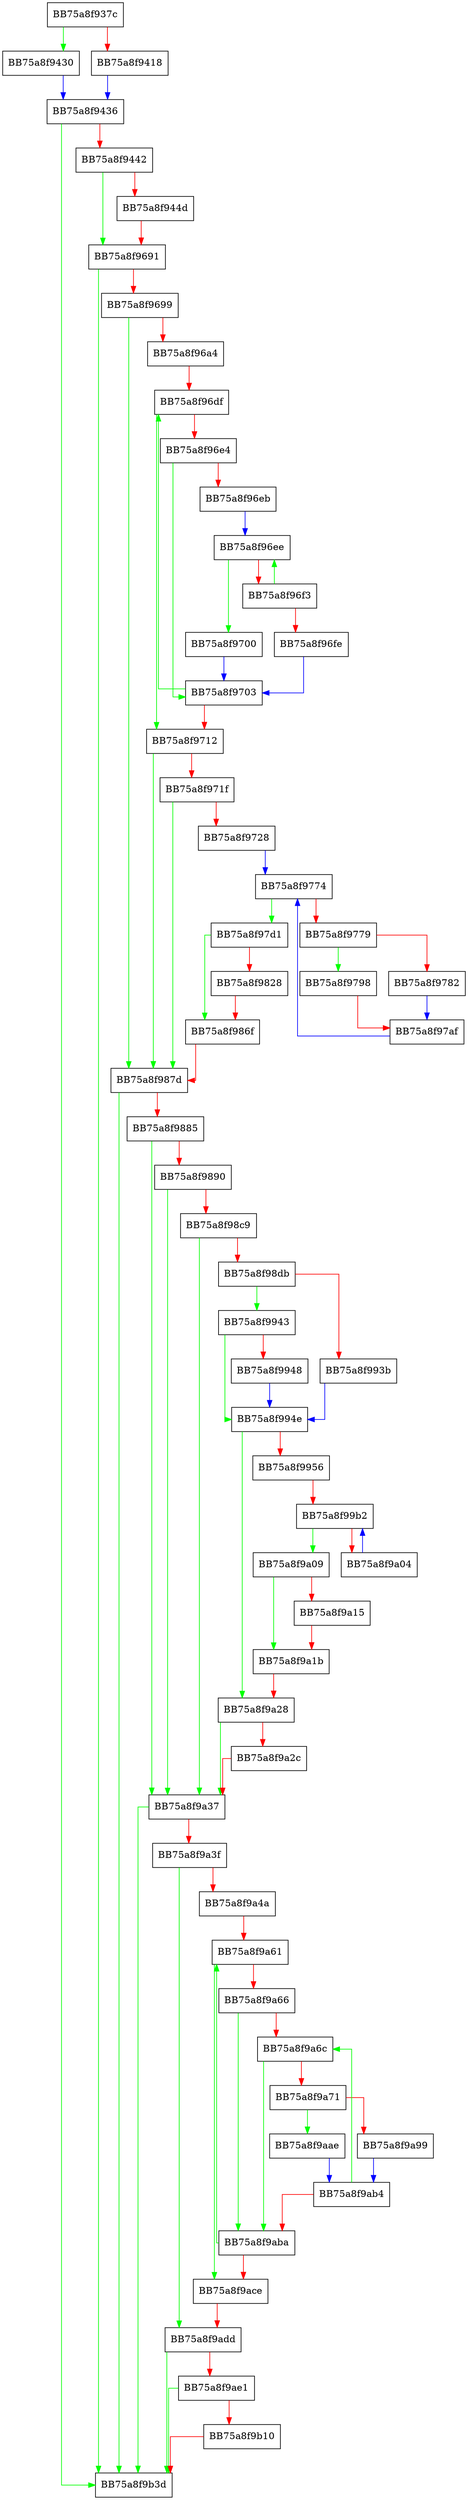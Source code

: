 digraph _update_driver_config_for_pmu_counters {
  node [shape="box"];
  graph [splines=ortho];
  BB75a8f937c -> BB75a8f9430 [color="green"];
  BB75a8f937c -> BB75a8f9418 [color="red"];
  BB75a8f9418 -> BB75a8f9436 [color="blue"];
  BB75a8f9430 -> BB75a8f9436 [color="blue"];
  BB75a8f9436 -> BB75a8f9b3d [color="green"];
  BB75a8f9436 -> BB75a8f9442 [color="red"];
  BB75a8f9442 -> BB75a8f9691 [color="green"];
  BB75a8f9442 -> BB75a8f944d [color="red"];
  BB75a8f944d -> BB75a8f9691 [color="red"];
  BB75a8f9691 -> BB75a8f9b3d [color="green"];
  BB75a8f9691 -> BB75a8f9699 [color="red"];
  BB75a8f9699 -> BB75a8f987d [color="green"];
  BB75a8f9699 -> BB75a8f96a4 [color="red"];
  BB75a8f96a4 -> BB75a8f96df [color="red"];
  BB75a8f96df -> BB75a8f9712 [color="green"];
  BB75a8f96df -> BB75a8f96e4 [color="red"];
  BB75a8f96e4 -> BB75a8f9703 [color="green"];
  BB75a8f96e4 -> BB75a8f96eb [color="red"];
  BB75a8f96eb -> BB75a8f96ee [color="blue"];
  BB75a8f96ee -> BB75a8f9700 [color="green"];
  BB75a8f96ee -> BB75a8f96f3 [color="red"];
  BB75a8f96f3 -> BB75a8f96ee [color="green"];
  BB75a8f96f3 -> BB75a8f96fe [color="red"];
  BB75a8f96fe -> BB75a8f9703 [color="blue"];
  BB75a8f9700 -> BB75a8f9703 [color="blue"];
  BB75a8f9703 -> BB75a8f96df [color="green"];
  BB75a8f9703 -> BB75a8f9712 [color="red"];
  BB75a8f9712 -> BB75a8f987d [color="green"];
  BB75a8f9712 -> BB75a8f971f [color="red"];
  BB75a8f971f -> BB75a8f987d [color="green"];
  BB75a8f971f -> BB75a8f9728 [color="red"];
  BB75a8f9728 -> BB75a8f9774 [color="blue"];
  BB75a8f9774 -> BB75a8f97d1 [color="green"];
  BB75a8f9774 -> BB75a8f9779 [color="red"];
  BB75a8f9779 -> BB75a8f9798 [color="green"];
  BB75a8f9779 -> BB75a8f9782 [color="red"];
  BB75a8f9782 -> BB75a8f97af [color="blue"];
  BB75a8f9798 -> BB75a8f97af [color="red"];
  BB75a8f97af -> BB75a8f9774 [color="blue"];
  BB75a8f97d1 -> BB75a8f986f [color="green"];
  BB75a8f97d1 -> BB75a8f9828 [color="red"];
  BB75a8f9828 -> BB75a8f986f [color="red"];
  BB75a8f986f -> BB75a8f987d [color="red"];
  BB75a8f987d -> BB75a8f9b3d [color="green"];
  BB75a8f987d -> BB75a8f9885 [color="red"];
  BB75a8f9885 -> BB75a8f9a37 [color="green"];
  BB75a8f9885 -> BB75a8f9890 [color="red"];
  BB75a8f9890 -> BB75a8f9a37 [color="green"];
  BB75a8f9890 -> BB75a8f98c9 [color="red"];
  BB75a8f98c9 -> BB75a8f9a37 [color="green"];
  BB75a8f98c9 -> BB75a8f98db [color="red"];
  BB75a8f98db -> BB75a8f9943 [color="green"];
  BB75a8f98db -> BB75a8f993b [color="red"];
  BB75a8f993b -> BB75a8f994e [color="blue"];
  BB75a8f9943 -> BB75a8f994e [color="green"];
  BB75a8f9943 -> BB75a8f9948 [color="red"];
  BB75a8f9948 -> BB75a8f994e [color="blue"];
  BB75a8f994e -> BB75a8f9a28 [color="green"];
  BB75a8f994e -> BB75a8f9956 [color="red"];
  BB75a8f9956 -> BB75a8f99b2 [color="red"];
  BB75a8f99b2 -> BB75a8f9a09 [color="green"];
  BB75a8f99b2 -> BB75a8f9a04 [color="red"];
  BB75a8f9a04 -> BB75a8f99b2 [color="blue"];
  BB75a8f9a09 -> BB75a8f9a1b [color="green"];
  BB75a8f9a09 -> BB75a8f9a15 [color="red"];
  BB75a8f9a15 -> BB75a8f9a1b [color="red"];
  BB75a8f9a1b -> BB75a8f9a28 [color="red"];
  BB75a8f9a28 -> BB75a8f9a37 [color="green"];
  BB75a8f9a28 -> BB75a8f9a2c [color="red"];
  BB75a8f9a2c -> BB75a8f9a37 [color="red"];
  BB75a8f9a37 -> BB75a8f9b3d [color="green"];
  BB75a8f9a37 -> BB75a8f9a3f [color="red"];
  BB75a8f9a3f -> BB75a8f9add [color="green"];
  BB75a8f9a3f -> BB75a8f9a4a [color="red"];
  BB75a8f9a4a -> BB75a8f9a61 [color="red"];
  BB75a8f9a61 -> BB75a8f9ace [color="green"];
  BB75a8f9a61 -> BB75a8f9a66 [color="red"];
  BB75a8f9a66 -> BB75a8f9aba [color="green"];
  BB75a8f9a66 -> BB75a8f9a6c [color="red"];
  BB75a8f9a6c -> BB75a8f9aba [color="green"];
  BB75a8f9a6c -> BB75a8f9a71 [color="red"];
  BB75a8f9a71 -> BB75a8f9aae [color="green"];
  BB75a8f9a71 -> BB75a8f9a99 [color="red"];
  BB75a8f9a99 -> BB75a8f9ab4 [color="blue"];
  BB75a8f9aae -> BB75a8f9ab4 [color="blue"];
  BB75a8f9ab4 -> BB75a8f9a6c [color="green"];
  BB75a8f9ab4 -> BB75a8f9aba [color="red"];
  BB75a8f9aba -> BB75a8f9a61 [color="green"];
  BB75a8f9aba -> BB75a8f9ace [color="red"];
  BB75a8f9ace -> BB75a8f9add [color="red"];
  BB75a8f9add -> BB75a8f9b3d [color="green"];
  BB75a8f9add -> BB75a8f9ae1 [color="red"];
  BB75a8f9ae1 -> BB75a8f9b3d [color="green"];
  BB75a8f9ae1 -> BB75a8f9b10 [color="red"];
  BB75a8f9b10 -> BB75a8f9b3d [color="red"];
}